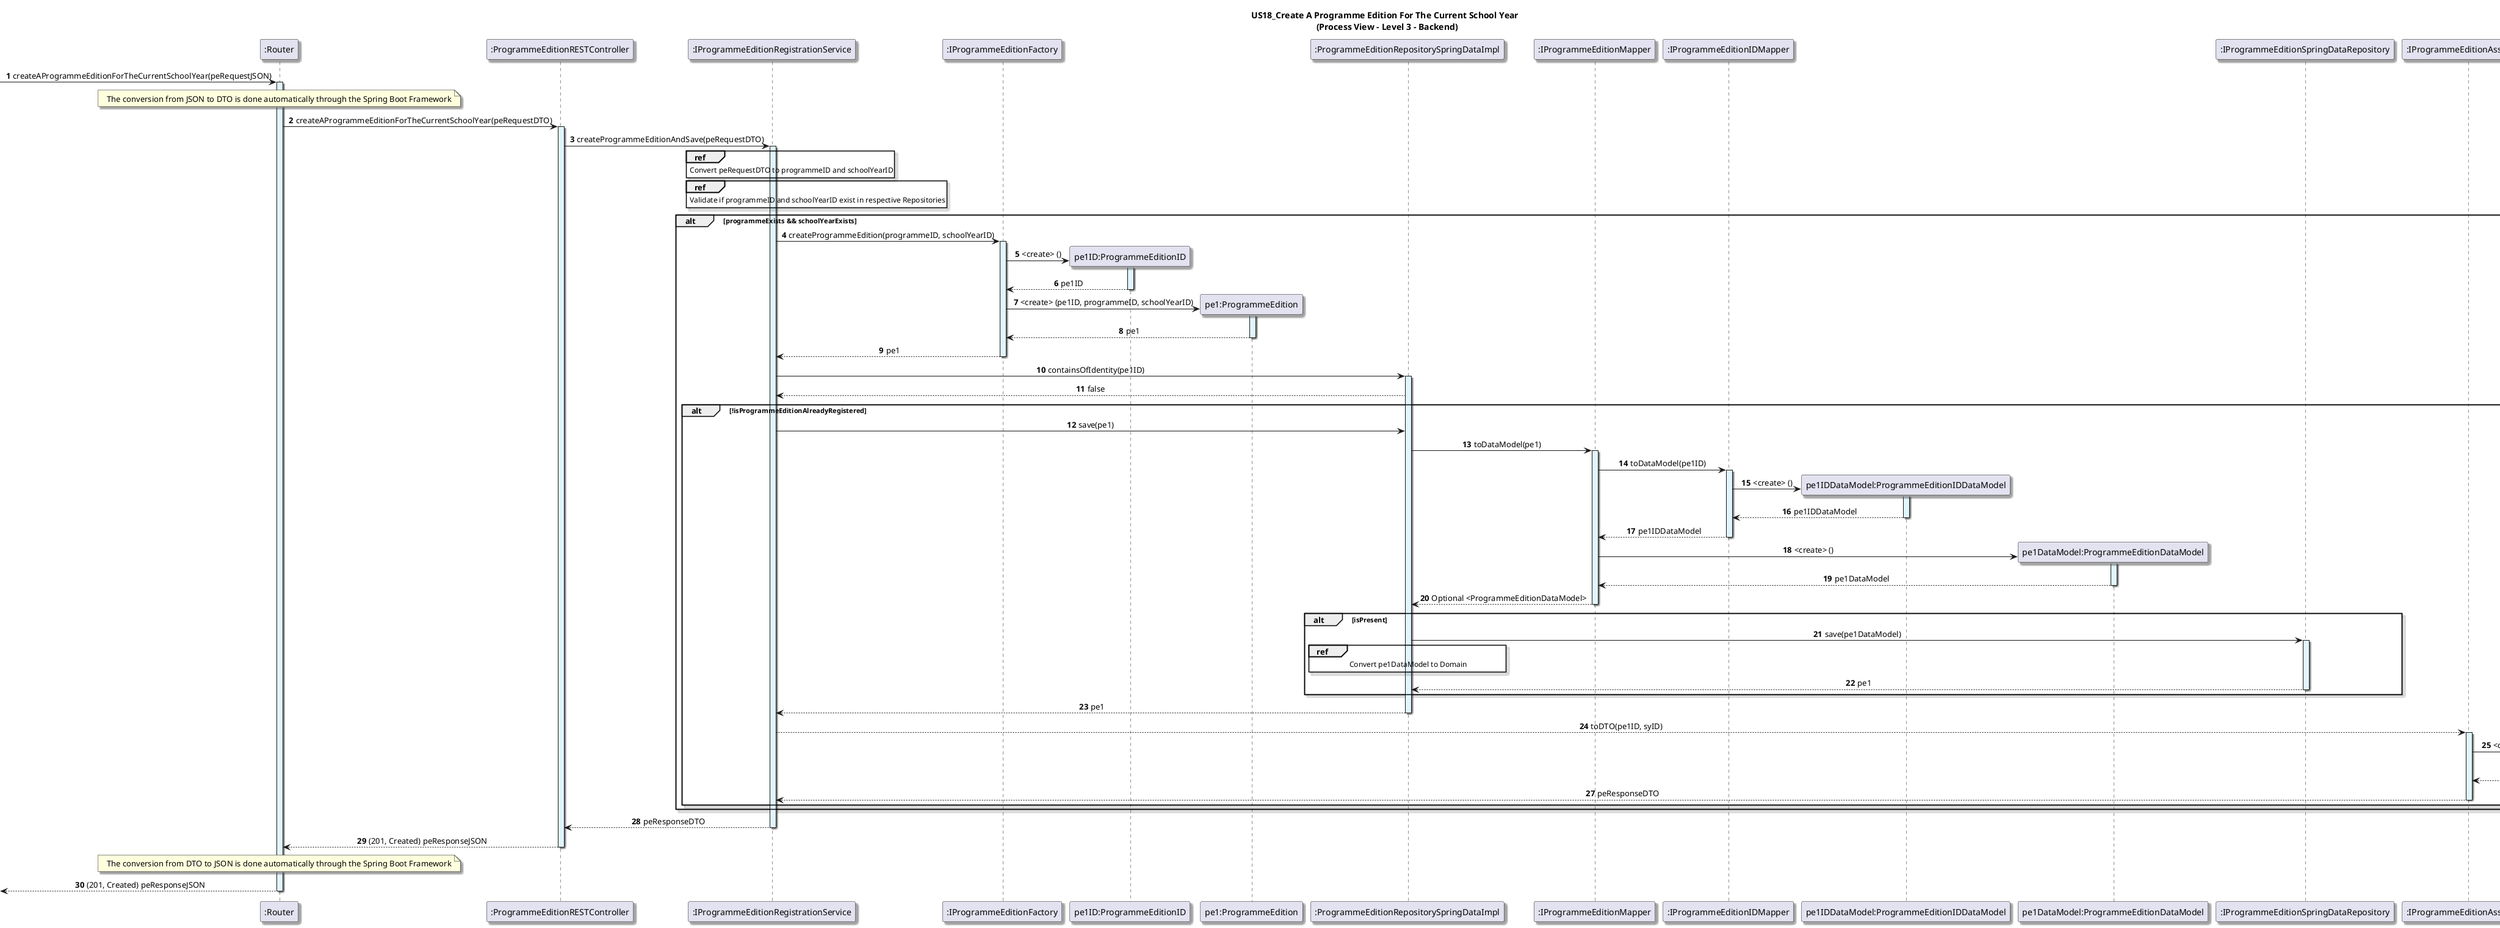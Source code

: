 @startuml
title : US18_Create A Programme Edition For The Current School Year \n (Process View - Level 3 - Backend)
autonumber
skinparam defaultTextAlignment center
skinparam shadowing true

participant ":Router" as Router
participant ":ProgrammeEditionRESTController" as CPEC
participant ":IProgrammeEditionRegistrationService" as PES
participant ":IProgrammeEditionFactory" as PEF


'get all programmes name

-> Router: createAProgrammeEditionForTheCurrentSchoolYear(peRequestJSON)
activate Router #E1F5FE
note over Router: The conversion from JSON to DTO is done automatically through the Spring Boot Framework

'''''''''''''''''''''''''''''''''''''''''
Router -> CPEC: createAProgrammeEditionForTheCurrentSchoolYear(peRequestDTO)


'create programmeEdition for current School Year
activate CPEC #E1F5FE
CPEC -> PES:createProgrammeEditionAndSave(peRequestDTO)
ref over PES
    Convert peRequestDTO to programmeID and schoolYearID
end
activate PES #E1F5FE
ref over PES
    Validate if programmeID and schoolYearID exist in respective Repositories
end

alt programmeExists && schoolYearExists
PES -> PEF: createProgrammeEdition(programmeID, schoolYearID)
activate PEF #E1F5FE
create "pe1ID:ProgrammeEditionID" as PEID
PEF -> PEID : <create> ()
activate PEID #E1F5FE
PEID --> PEF: pe1ID
deactivate PEID
create "pe1:ProgrammeEdition" as PE

PEF -> PE : <create> (pe1ID, programmeID, schoolYearID)
activate PE #E1F5FE
participant ":ProgrammeEditionRepositorySpringDataImpl" as PER
PE --> PEF: pe1
deactivate PE
PEF --> PES: pe1
deactivate PEF
PES -> PER: containsOfIdentity(pe1ID)
activate PER #E1F5FE
PER --> PES: false

alt !isProgrammeEditionAlreadyRegistered
PES -> PER: save(pe1)
participant ":IProgrammeEditionMapper" as PEMapper
PER -> PEMapper: toDataModel(pe1)
activate PEMapper #E1F5FE
participant ":IProgrammeEditionIDMapper" as PEIDMapper
PEMapper -> PEIDMapper: toDataModel(pe1ID)
activate PEIDMapper #E1F5FE
create "pe1IDDataModel:ProgrammeEditionIDDataModel" as pe1IDDataModel
PEIDMapper -> pe1IDDataModel : <create> ()
activate pe1IDDataModel #E1F5FE
pe1IDDataModel --> PEIDMapper: pe1IDDataModel
deactivate pe1IDDataModel
PEIDMapper -->PEMapper: pe1IDDataModel
deactivate PEIDMapper
create "pe1DataModel:ProgrammeEditionDataModel" as pe1DataModel

PEMapper -> pe1DataModel : <create> ()
activate pe1DataModel #E1F5FE
pe1DataModel --> PEMapper: pe1DataModel
deactivate pe1DataModel
PEMapper --> PER: Optional <ProgrammeEditionDataModel>
deactivate PEMapper
alt isPresent
participant ":IProgrammeEditionSpringDataRepository" as IPER
PER -> IPER: save(pe1DataModel)
activate IPER #E1F5FE
ref over PER
Convert pe1DataModel to Domain
end
IPER--> PER: pe1
deactivate IPER
end
PER --> PES: pe1
deactivate PER
participant ":IProgrammeEditionAssembler" as ProgrammeEditionAssembler
PES --> ProgrammeEditionAssembler: toDTO(pe1ID, syID)
activate ProgrammeEditionAssembler #E1F5FE
create "peResponseDTO:ProgrammeEditionResponseDTO" as peResponseDTO

ProgrammeEditionAssembler -> peResponseDTO : <create> ()
activate peResponseDTO #E1F5FE

peResponseDTO --> ProgrammeEditionAssembler: peResponseDTO
deactivate peResponseDTO
ProgrammeEditionAssembler --> PES: peResponseDTO
deactivate ProgrammeEditionAssembler

end
end
PES --> CPEC: peResponseDTO

deactivate PES
CPEC --> Router : (201, Created) peResponseJSON
deactivate CPEC
note over Router: The conversion from DTO to JSON is done automatically through the Spring Boot Framework

<-- Router: (201, Created) peResponseJSON
deactivate Router
@enduml